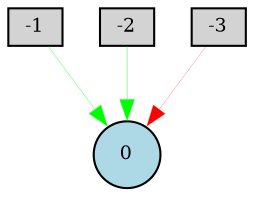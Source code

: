 digraph {
	node [fontsize=9 height=0.2 shape=circle width=0.2]
	-1 [fillcolor=lightgray shape=box style=filled]
	-2 [fillcolor=lightgray shape=box style=filled]
	-3 [fillcolor=lightgray shape=box style=filled]
	0 [fillcolor=lightblue style=filled]
	-1 -> 0 [color=green penwidth=0.15989362948609265 style=solid]
	-2 -> 0 [color=green penwidth=0.20753318597876586 style=solid]
	-3 -> 0 [color=red penwidth=0.10032207327507103 style=solid]
}
